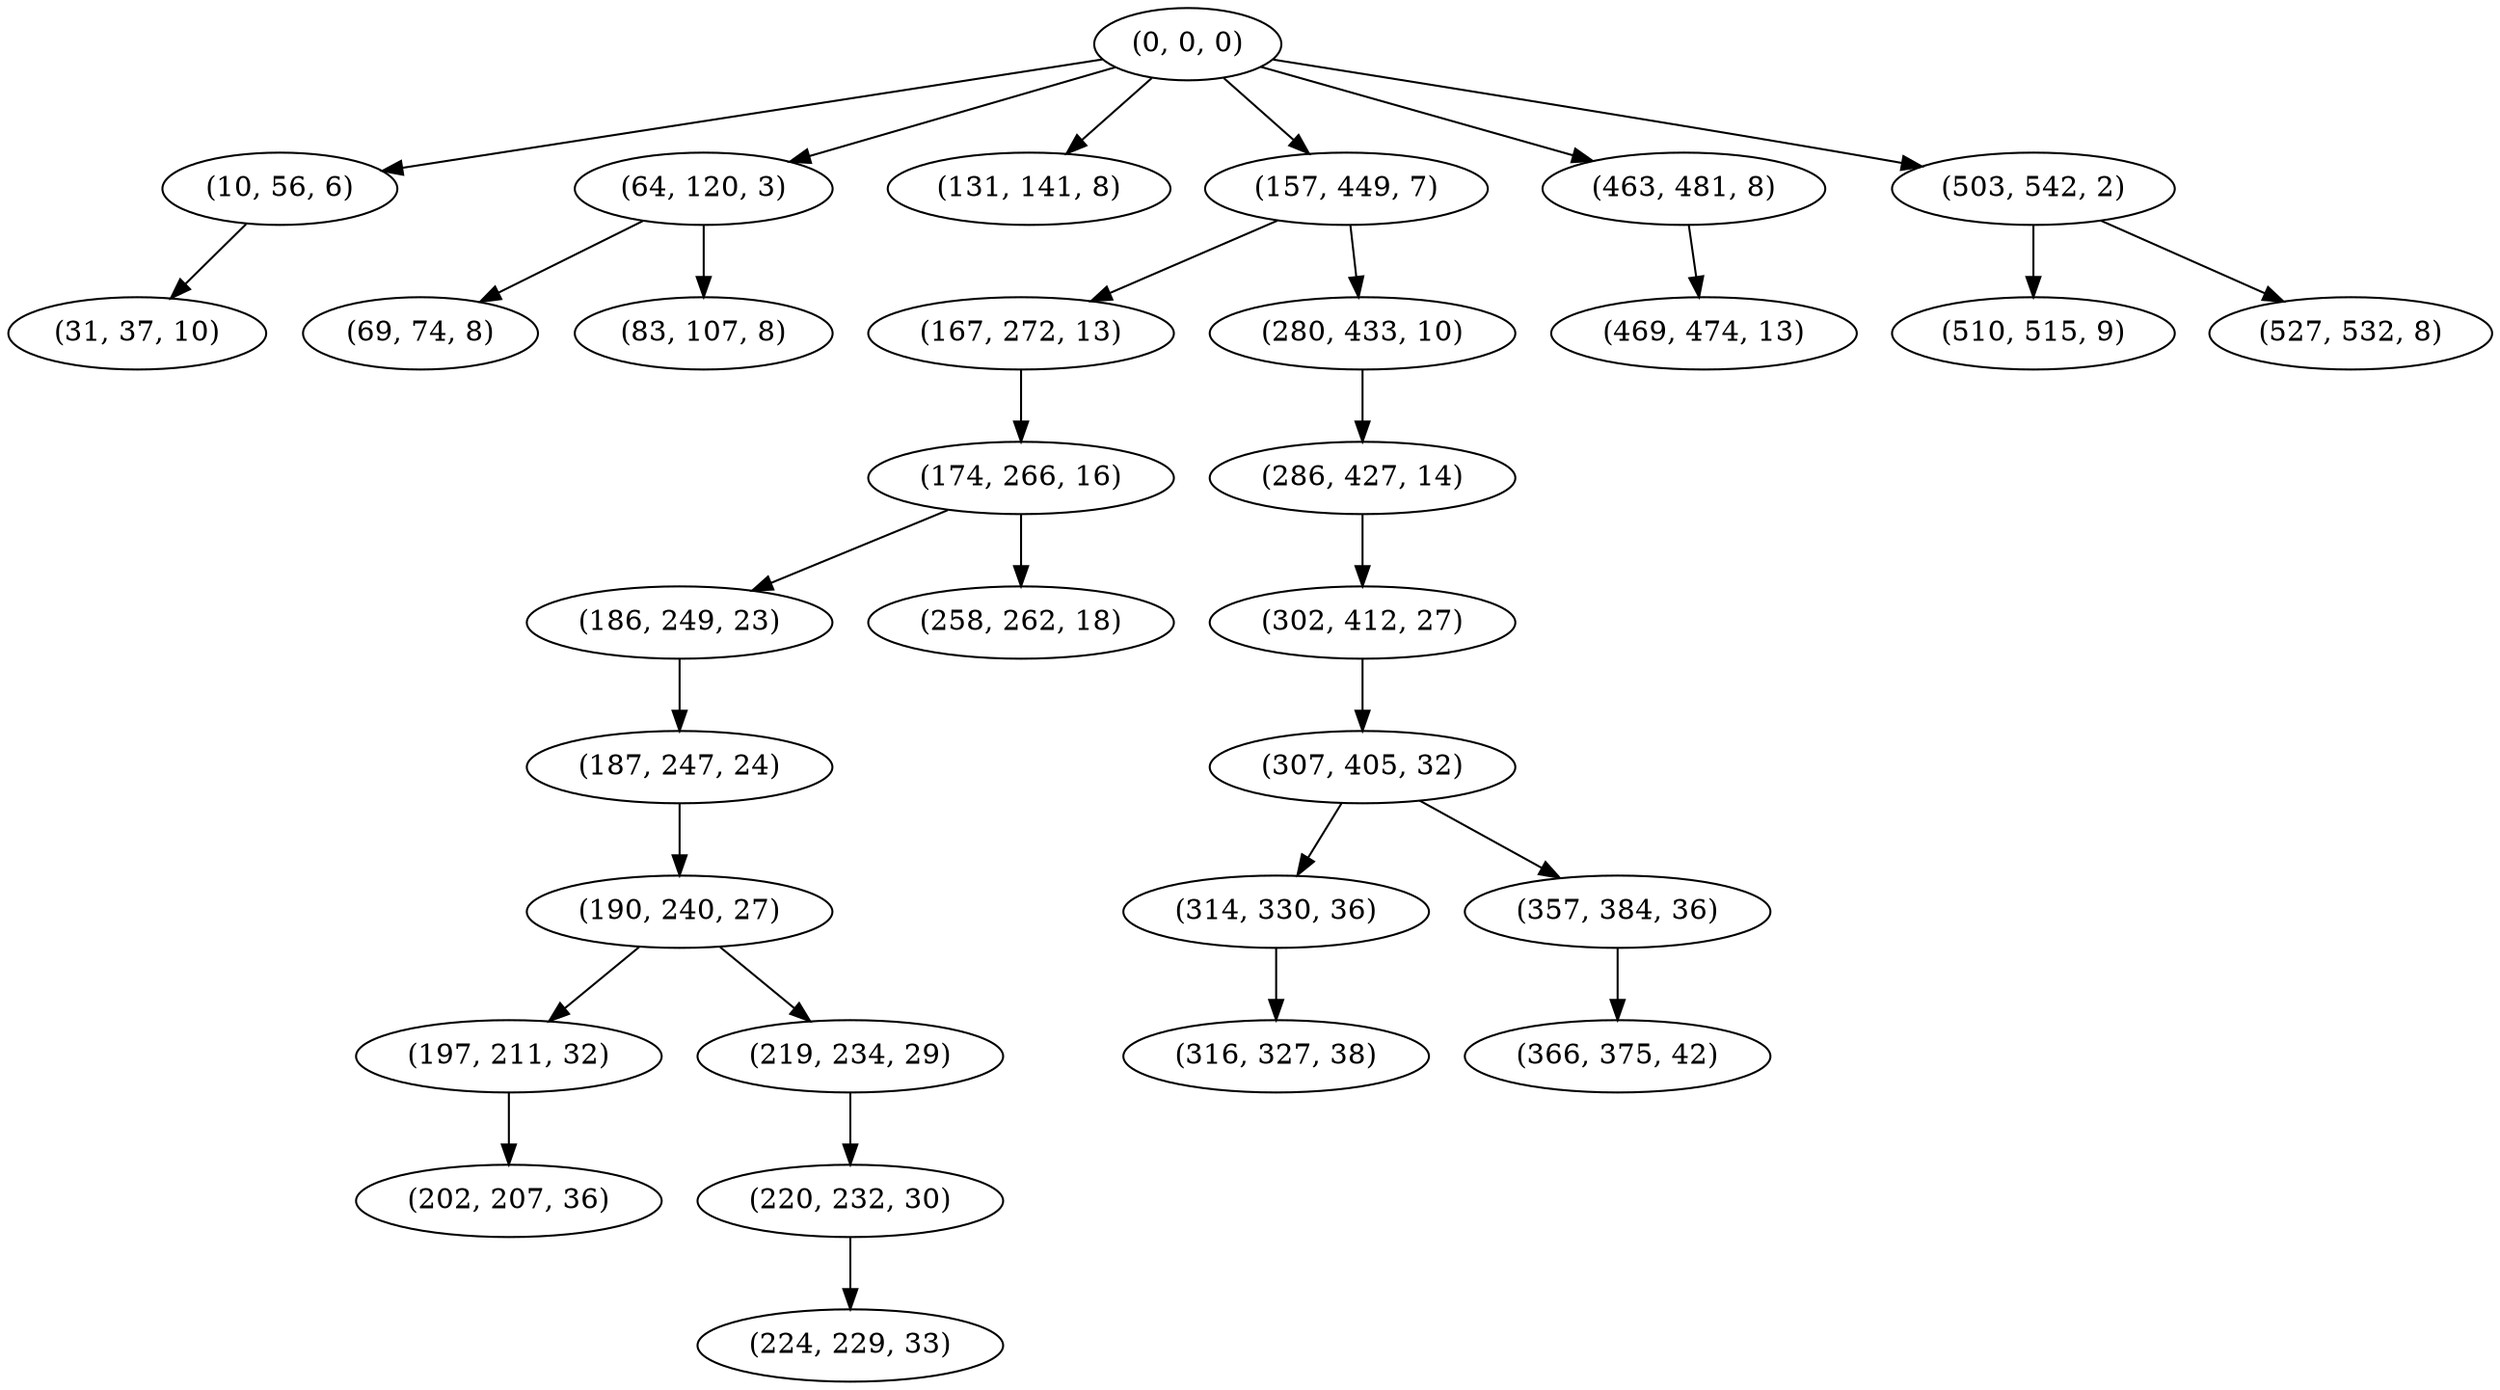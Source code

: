 digraph tree {
    "(0, 0, 0)";
    "(10, 56, 6)";
    "(31, 37, 10)";
    "(64, 120, 3)";
    "(69, 74, 8)";
    "(83, 107, 8)";
    "(131, 141, 8)";
    "(157, 449, 7)";
    "(167, 272, 13)";
    "(174, 266, 16)";
    "(186, 249, 23)";
    "(187, 247, 24)";
    "(190, 240, 27)";
    "(197, 211, 32)";
    "(202, 207, 36)";
    "(219, 234, 29)";
    "(220, 232, 30)";
    "(224, 229, 33)";
    "(258, 262, 18)";
    "(280, 433, 10)";
    "(286, 427, 14)";
    "(302, 412, 27)";
    "(307, 405, 32)";
    "(314, 330, 36)";
    "(316, 327, 38)";
    "(357, 384, 36)";
    "(366, 375, 42)";
    "(463, 481, 8)";
    "(469, 474, 13)";
    "(503, 542, 2)";
    "(510, 515, 9)";
    "(527, 532, 8)";
    "(0, 0, 0)" -> "(10, 56, 6)";
    "(0, 0, 0)" -> "(64, 120, 3)";
    "(0, 0, 0)" -> "(131, 141, 8)";
    "(0, 0, 0)" -> "(157, 449, 7)";
    "(0, 0, 0)" -> "(463, 481, 8)";
    "(0, 0, 0)" -> "(503, 542, 2)";
    "(10, 56, 6)" -> "(31, 37, 10)";
    "(64, 120, 3)" -> "(69, 74, 8)";
    "(64, 120, 3)" -> "(83, 107, 8)";
    "(157, 449, 7)" -> "(167, 272, 13)";
    "(157, 449, 7)" -> "(280, 433, 10)";
    "(167, 272, 13)" -> "(174, 266, 16)";
    "(174, 266, 16)" -> "(186, 249, 23)";
    "(174, 266, 16)" -> "(258, 262, 18)";
    "(186, 249, 23)" -> "(187, 247, 24)";
    "(187, 247, 24)" -> "(190, 240, 27)";
    "(190, 240, 27)" -> "(197, 211, 32)";
    "(190, 240, 27)" -> "(219, 234, 29)";
    "(197, 211, 32)" -> "(202, 207, 36)";
    "(219, 234, 29)" -> "(220, 232, 30)";
    "(220, 232, 30)" -> "(224, 229, 33)";
    "(280, 433, 10)" -> "(286, 427, 14)";
    "(286, 427, 14)" -> "(302, 412, 27)";
    "(302, 412, 27)" -> "(307, 405, 32)";
    "(307, 405, 32)" -> "(314, 330, 36)";
    "(307, 405, 32)" -> "(357, 384, 36)";
    "(314, 330, 36)" -> "(316, 327, 38)";
    "(357, 384, 36)" -> "(366, 375, 42)";
    "(463, 481, 8)" -> "(469, 474, 13)";
    "(503, 542, 2)" -> "(510, 515, 9)";
    "(503, 542, 2)" -> "(527, 532, 8)";
}
